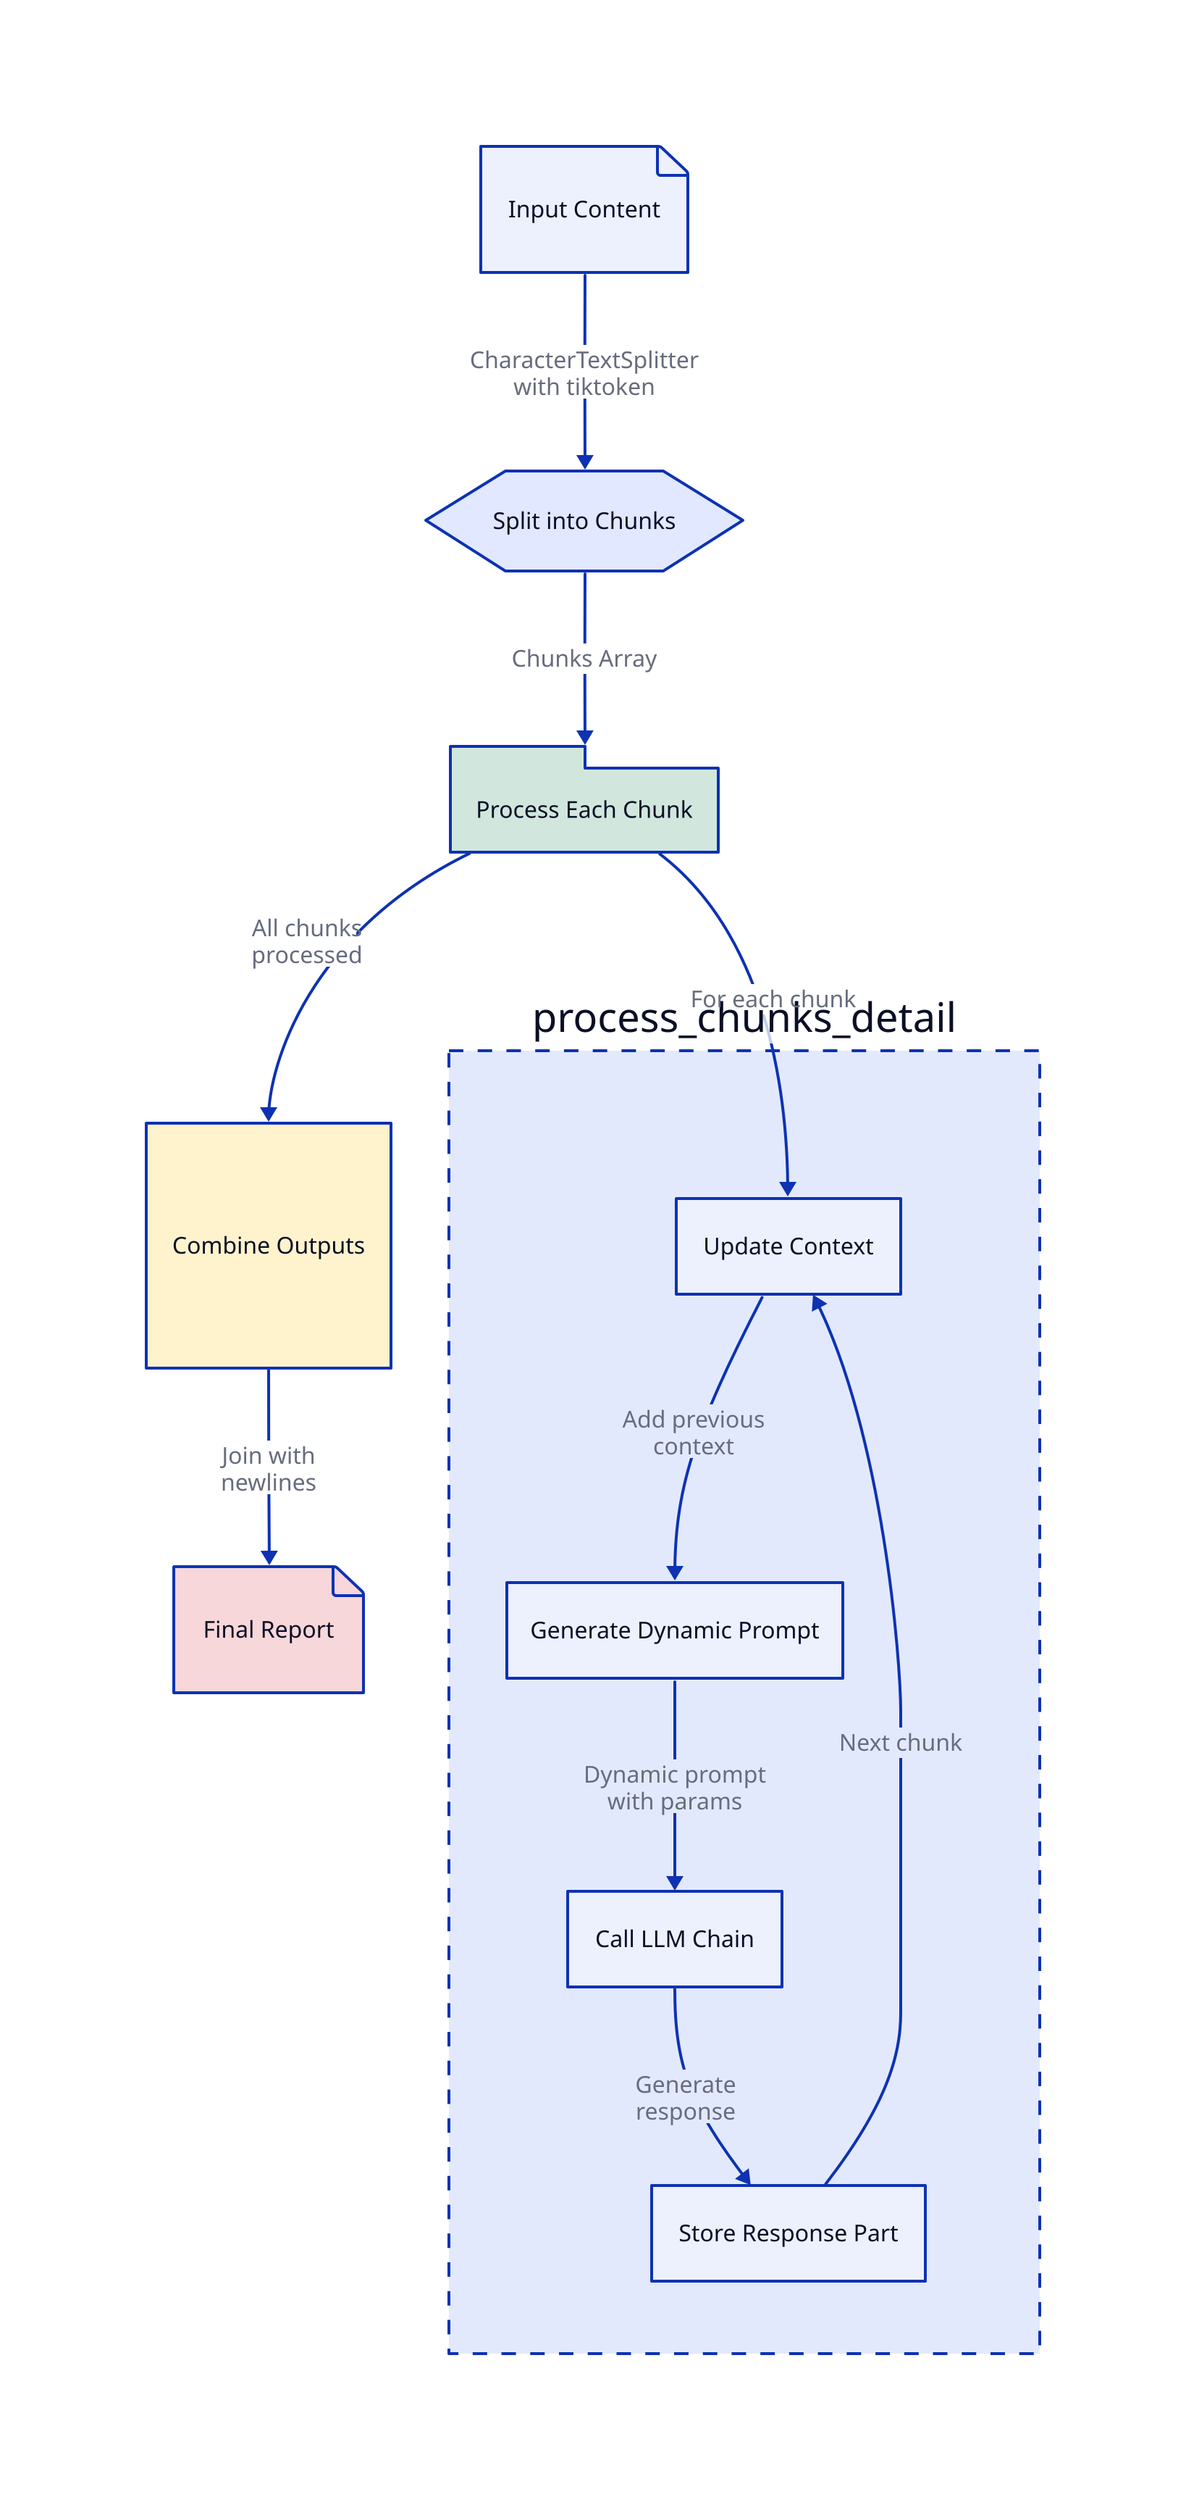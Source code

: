 # Input and initialization
input: Input Content {
  shape: page
}

split: Split into Chunks {
  shape: hexagon
  style.fill: "#e1e8ff"
}

process_chunks: Process Each Chunk {
  shape: package
  style.fill: "#d1e7dd"
}

combine: Combine Outputs {
  shape: square
  style.fill: "#fff3cd"
}

final_report: Final Report {
  shape: page
  style.fill: "#f8d7da"
}

# Process details for chunks
process_chunks_detail: {
  shape: square
  style.stroke-dash: 5

  update_context: Update Context
  generate_prompt: Generate Dynamic Prompt
  llm_call: Call LLM Chain
  store_response: Store Response Part
}

# Flow connections
input -> split: CharacterTextSplitter\nwith tiktoken
split -> process_chunks: Chunks Array

process_chunks -> process_chunks_detail.update_context: For each chunk
process_chunks_detail.update_context -> process_chunks_detail.generate_prompt: Add previous\ncontext
process_chunks_detail.generate_prompt -> process_chunks_detail.llm_call: Dynamic prompt\nwith params
process_chunks_detail.llm_call -> process_chunks_detail.store_response: Generate\nresponse
process_chunks_detail.store_response -> process_chunks_detail.update_context: Next chunk

process_chunks -> combine: All chunks\nprocessed
combine -> final_report: Join with\nnewlines

# Styling
direction: down
